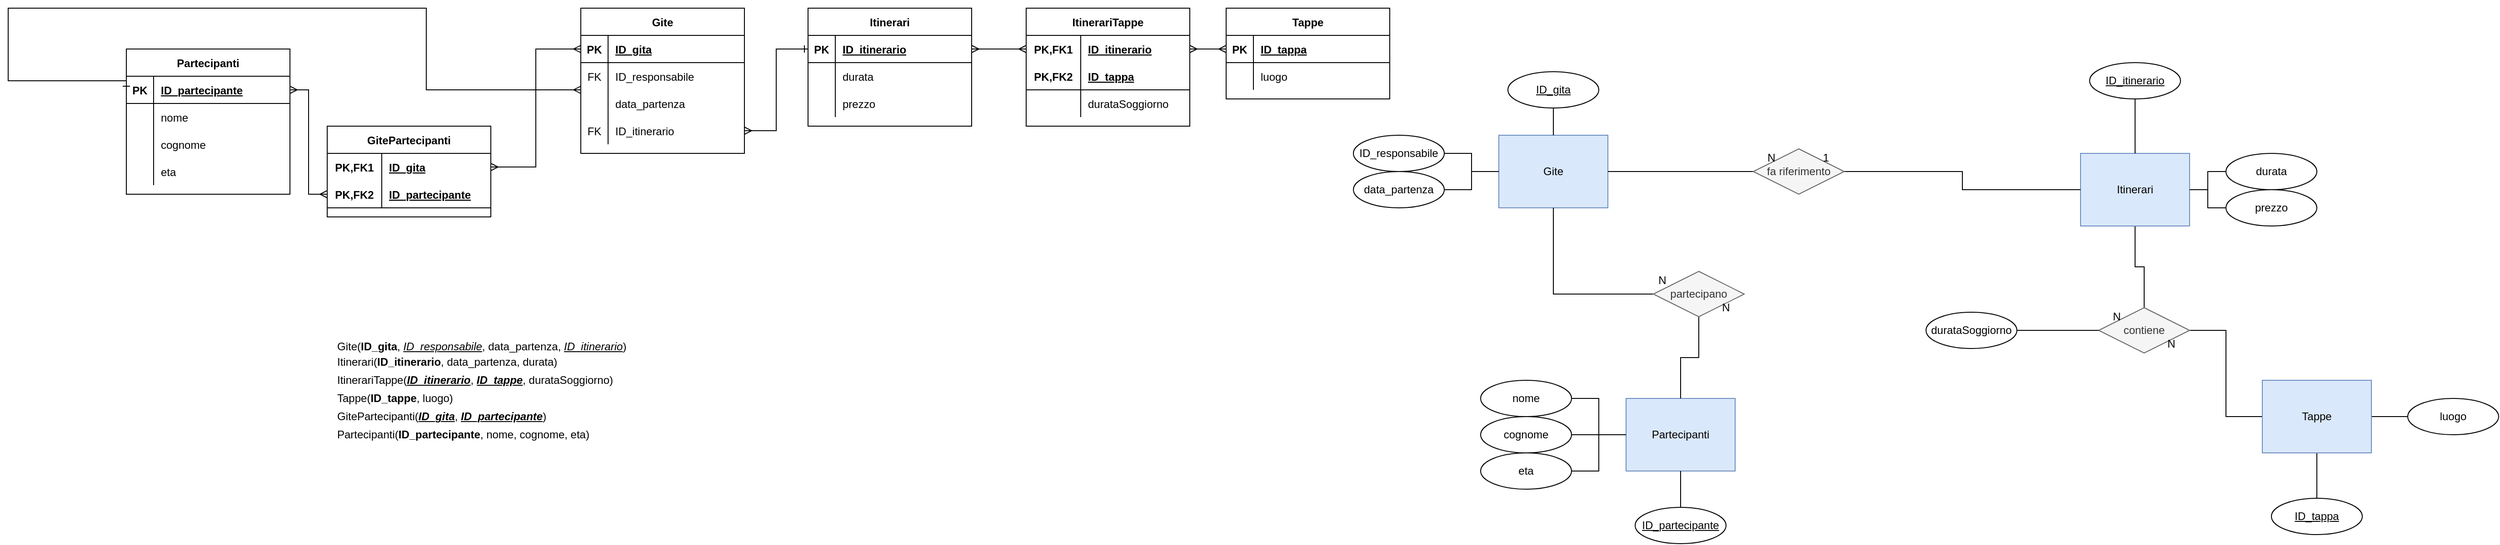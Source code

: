<mxfile version="13.10.1" type="github">
  <diagram name="Page-1" id="e7e014a7-5840-1c2e-5031-d8a46d1fe8dd">
    <mxGraphModel dx="3760" dy="762" grid="1" gridSize="10" guides="1" tooltips="1" connect="1" arrows="1" fold="1" page="1" pageScale="1" pageWidth="1169" pageHeight="826" background="#ffffff" math="0" shadow="0">
      <root>
        <mxCell id="0" />
        <mxCell id="1" parent="0" />
        <mxCell id="p-SuT4FVwrHls2G6ndJW-41" value="Gite" style="whiteSpace=wrap;html=1;align=center;fillColor=#dae8fc;strokeColor=#6c8ebf;" vertex="1" parent="1">
          <mxGeometry x="120" y="160" width="120" height="80" as="geometry" />
        </mxCell>
        <mxCell id="p-SuT4FVwrHls2G6ndJW-87" style="edgeStyle=orthogonalEdgeStyle;rounded=0;orthogonalLoop=1;jettySize=auto;html=1;entryX=0.5;entryY=0;entryDx=0;entryDy=0;endArrow=none;endFill=0;" edge="1" parent="1" source="p-SuT4FVwrHls2G6ndJW-42" target="p-SuT4FVwrHls2G6ndJW-82">
          <mxGeometry relative="1" as="geometry" />
        </mxCell>
        <mxCell id="p-SuT4FVwrHls2G6ndJW-42" value="Itinerari" style="whiteSpace=wrap;html=1;align=center;fillColor=#dae8fc;strokeColor=#6c8ebf;" vertex="1" parent="1">
          <mxGeometry x="760" y="180" width="120" height="80" as="geometry" />
        </mxCell>
        <mxCell id="p-SuT4FVwrHls2G6ndJW-43" value="Partecipanti" style="whiteSpace=wrap;html=1;align=center;fillColor=#dae8fc;strokeColor=#6c8ebf;" vertex="1" parent="1">
          <mxGeometry x="260" y="450" width="120" height="80" as="geometry" />
        </mxCell>
        <mxCell id="p-SuT4FVwrHls2G6ndJW-51" style="edgeStyle=orthogonalEdgeStyle;rounded=0;orthogonalLoop=1;jettySize=auto;html=1;entryX=0.5;entryY=1;entryDx=0;entryDy=0;endArrow=none;endFill=0;" edge="1" parent="1" source="p-SuT4FVwrHls2G6ndJW-44" target="p-SuT4FVwrHls2G6ndJW-43">
          <mxGeometry relative="1" as="geometry" />
        </mxCell>
        <mxCell id="p-SuT4FVwrHls2G6ndJW-44" value="ID_partecipante" style="ellipse;whiteSpace=wrap;html=1;align=center;fontStyle=4;" vertex="1" parent="1">
          <mxGeometry x="270" y="570" width="100" height="40" as="geometry" />
        </mxCell>
        <mxCell id="p-SuT4FVwrHls2G6ndJW-52" style="edgeStyle=orthogonalEdgeStyle;rounded=0;orthogonalLoop=1;jettySize=auto;html=1;entryX=0;entryY=0.5;entryDx=0;entryDy=0;endArrow=none;endFill=0;" edge="1" parent="1" source="p-SuT4FVwrHls2G6ndJW-45" target="p-SuT4FVwrHls2G6ndJW-43">
          <mxGeometry relative="1" as="geometry" />
        </mxCell>
        <mxCell id="p-SuT4FVwrHls2G6ndJW-45" value="nome" style="ellipse;whiteSpace=wrap;html=1;align=center;" vertex="1" parent="1">
          <mxGeometry x="100" y="430" width="100" height="40" as="geometry" />
        </mxCell>
        <mxCell id="p-SuT4FVwrHls2G6ndJW-53" style="edgeStyle=orthogonalEdgeStyle;rounded=0;orthogonalLoop=1;jettySize=auto;html=1;endArrow=none;endFill=0;" edge="1" parent="1" source="p-SuT4FVwrHls2G6ndJW-46">
          <mxGeometry relative="1" as="geometry">
            <mxPoint x="260" y="490" as="targetPoint" />
          </mxGeometry>
        </mxCell>
        <mxCell id="p-SuT4FVwrHls2G6ndJW-46" value="cognome" style="ellipse;whiteSpace=wrap;html=1;align=center;" vertex="1" parent="1">
          <mxGeometry x="100" y="470" width="100" height="40" as="geometry" />
        </mxCell>
        <mxCell id="p-SuT4FVwrHls2G6ndJW-54" style="edgeStyle=orthogonalEdgeStyle;rounded=0;orthogonalLoop=1;jettySize=auto;html=1;entryX=0;entryY=0.5;entryDx=0;entryDy=0;endArrow=none;endFill=0;" edge="1" parent="1" source="p-SuT4FVwrHls2G6ndJW-47" target="p-SuT4FVwrHls2G6ndJW-43">
          <mxGeometry relative="1" as="geometry" />
        </mxCell>
        <mxCell id="p-SuT4FVwrHls2G6ndJW-47" value="eta" style="ellipse;whiteSpace=wrap;html=1;align=center;" vertex="1" parent="1">
          <mxGeometry x="100" y="510" width="100" height="40" as="geometry" />
        </mxCell>
        <mxCell id="p-SuT4FVwrHls2G6ndJW-56" style="edgeStyle=orthogonalEdgeStyle;rounded=0;orthogonalLoop=1;jettySize=auto;html=1;entryX=0.5;entryY=0;entryDx=0;entryDy=0;endArrow=none;endFill=0;" edge="1" parent="1" source="p-SuT4FVwrHls2G6ndJW-55" target="p-SuT4FVwrHls2G6ndJW-41">
          <mxGeometry relative="1" as="geometry" />
        </mxCell>
        <mxCell id="p-SuT4FVwrHls2G6ndJW-55" value="ID_gita" style="ellipse;whiteSpace=wrap;html=1;align=center;fontStyle=4;" vertex="1" parent="1">
          <mxGeometry x="130" y="90" width="100" height="40" as="geometry" />
        </mxCell>
        <mxCell id="p-SuT4FVwrHls2G6ndJW-69" style="edgeStyle=orthogonalEdgeStyle;rounded=0;orthogonalLoop=1;jettySize=auto;html=1;entryX=0;entryY=0.5;entryDx=0;entryDy=0;endArrow=none;endFill=0;" edge="1" parent="1" source="p-SuT4FVwrHls2G6ndJW-57" target="p-SuT4FVwrHls2G6ndJW-41">
          <mxGeometry relative="1" as="geometry" />
        </mxCell>
        <mxCell id="p-SuT4FVwrHls2G6ndJW-57" value="ID_responsabile" style="ellipse;whiteSpace=wrap;html=1;align=center;" vertex="1" parent="1">
          <mxGeometry x="-40" y="160" width="100" height="40" as="geometry" />
        </mxCell>
        <mxCell id="p-SuT4FVwrHls2G6ndJW-70" style="edgeStyle=orthogonalEdgeStyle;rounded=0;orthogonalLoop=1;jettySize=auto;html=1;entryX=0;entryY=0.5;entryDx=0;entryDy=0;endArrow=none;endFill=0;" edge="1" parent="1" source="p-SuT4FVwrHls2G6ndJW-58" target="p-SuT4FVwrHls2G6ndJW-41">
          <mxGeometry relative="1" as="geometry" />
        </mxCell>
        <mxCell id="p-SuT4FVwrHls2G6ndJW-58" value="data_partenza" style="ellipse;whiteSpace=wrap;html=1;align=center;" vertex="1" parent="1">
          <mxGeometry x="-40" y="200" width="100" height="40" as="geometry" />
        </mxCell>
        <mxCell id="p-SuT4FVwrHls2G6ndJW-68" style="edgeStyle=orthogonalEdgeStyle;rounded=0;orthogonalLoop=1;jettySize=auto;html=1;entryX=1;entryY=0.5;entryDx=0;entryDy=0;endArrow=none;endFill=0;" edge="1" parent="1" source="p-SuT4FVwrHls2G6ndJW-59" target="p-SuT4FVwrHls2G6ndJW-42">
          <mxGeometry relative="1" as="geometry" />
        </mxCell>
        <mxCell id="p-SuT4FVwrHls2G6ndJW-59" value="durata" style="ellipse;whiteSpace=wrap;html=1;align=center;" vertex="1" parent="1">
          <mxGeometry x="920" y="180" width="100" height="40" as="geometry" />
        </mxCell>
        <mxCell id="p-SuT4FVwrHls2G6ndJW-65" style="edgeStyle=orthogonalEdgeStyle;rounded=0;orthogonalLoop=1;jettySize=auto;html=1;entryX=1;entryY=0.5;entryDx=0;entryDy=0;endArrow=none;endFill=0;" edge="1" parent="1" source="p-SuT4FVwrHls2G6ndJW-60" target="p-SuT4FVwrHls2G6ndJW-42">
          <mxGeometry relative="1" as="geometry" />
        </mxCell>
        <mxCell id="p-SuT4FVwrHls2G6ndJW-60" value="prezzo" style="ellipse;whiteSpace=wrap;html=1;align=center;" vertex="1" parent="1">
          <mxGeometry x="920" y="220" width="100" height="40" as="geometry" />
        </mxCell>
        <mxCell id="p-SuT4FVwrHls2G6ndJW-72" style="edgeStyle=orthogonalEdgeStyle;rounded=0;orthogonalLoop=1;jettySize=auto;html=1;entryX=0.5;entryY=1;entryDx=0;entryDy=0;endArrow=none;endFill=0;" edge="1" parent="1" source="p-SuT4FVwrHls2G6ndJW-71" target="p-SuT4FVwrHls2G6ndJW-41">
          <mxGeometry relative="1" as="geometry" />
        </mxCell>
        <mxCell id="p-SuT4FVwrHls2G6ndJW-73" style="edgeStyle=orthogonalEdgeStyle;rounded=0;orthogonalLoop=1;jettySize=auto;html=1;entryX=0.5;entryY=0;entryDx=0;entryDy=0;endArrow=none;endFill=0;" edge="1" parent="1" source="p-SuT4FVwrHls2G6ndJW-71" target="p-SuT4FVwrHls2G6ndJW-43">
          <mxGeometry relative="1" as="geometry" />
        </mxCell>
        <mxCell id="p-SuT4FVwrHls2G6ndJW-71" value="partecipano" style="shape=rhombus;perimeter=rhombusPerimeter;whiteSpace=wrap;html=1;align=center;fillColor=#f5f5f5;strokeColor=#666666;fontColor=#333333;" vertex="1" parent="1">
          <mxGeometry x="290" y="310" width="100" height="50" as="geometry" />
        </mxCell>
        <mxCell id="p-SuT4FVwrHls2G6ndJW-75" value="N" style="text;html=1;strokeColor=none;fillColor=none;align=center;verticalAlign=middle;whiteSpace=wrap;rounded=0;" vertex="1" parent="1">
          <mxGeometry x="280" y="310" width="40" height="20" as="geometry" />
        </mxCell>
        <mxCell id="p-SuT4FVwrHls2G6ndJW-76" value="N" style="text;html=1;strokeColor=none;fillColor=none;align=center;verticalAlign=middle;whiteSpace=wrap;rounded=0;" vertex="1" parent="1">
          <mxGeometry x="350" y="340" width="40" height="20" as="geometry" />
        </mxCell>
        <mxCell id="p-SuT4FVwrHls2G6ndJW-78" style="edgeStyle=orthogonalEdgeStyle;rounded=0;orthogonalLoop=1;jettySize=auto;html=1;entryX=0;entryY=0.5;entryDx=0;entryDy=0;endArrow=none;endFill=0;" edge="1" parent="1" source="p-SuT4FVwrHls2G6ndJW-77" target="p-SuT4FVwrHls2G6ndJW-42">
          <mxGeometry relative="1" as="geometry" />
        </mxCell>
        <mxCell id="p-SuT4FVwrHls2G6ndJW-79" style="edgeStyle=orthogonalEdgeStyle;rounded=0;orthogonalLoop=1;jettySize=auto;html=1;entryX=1;entryY=0.5;entryDx=0;entryDy=0;endArrow=none;endFill=0;" edge="1" parent="1" source="p-SuT4FVwrHls2G6ndJW-77" target="p-SuT4FVwrHls2G6ndJW-41">
          <mxGeometry relative="1" as="geometry" />
        </mxCell>
        <mxCell id="p-SuT4FVwrHls2G6ndJW-77" value="fa riferimento" style="shape=rhombus;perimeter=rhombusPerimeter;whiteSpace=wrap;html=1;align=center;fillColor=#f5f5f5;strokeColor=#666666;fontColor=#333333;" vertex="1" parent="1">
          <mxGeometry x="400" y="175" width="100" height="50" as="geometry" />
        </mxCell>
        <mxCell id="p-SuT4FVwrHls2G6ndJW-80" value="N" style="text;html=1;strokeColor=none;fillColor=none;align=center;verticalAlign=middle;whiteSpace=wrap;rounded=0;" vertex="1" parent="1">
          <mxGeometry x="400" y="175" width="40" height="20" as="geometry" />
        </mxCell>
        <mxCell id="p-SuT4FVwrHls2G6ndJW-81" value="1" style="text;html=1;strokeColor=none;fillColor=none;align=center;verticalAlign=middle;whiteSpace=wrap;rounded=0;" vertex="1" parent="1">
          <mxGeometry x="460" y="175" width="40" height="20" as="geometry" />
        </mxCell>
        <mxCell id="p-SuT4FVwrHls2G6ndJW-88" style="edgeStyle=orthogonalEdgeStyle;rounded=0;orthogonalLoop=1;jettySize=auto;html=1;entryX=0;entryY=0.5;entryDx=0;entryDy=0;endArrow=none;endFill=0;" edge="1" parent="1" source="p-SuT4FVwrHls2G6ndJW-82" target="p-SuT4FVwrHls2G6ndJW-83">
          <mxGeometry relative="1" as="geometry" />
        </mxCell>
        <mxCell id="p-SuT4FVwrHls2G6ndJW-82" value="contiene" style="shape=rhombus;perimeter=rhombusPerimeter;whiteSpace=wrap;html=1;align=center;fillColor=#f5f5f5;strokeColor=#666666;fontColor=#333333;" vertex="1" parent="1">
          <mxGeometry x="780" y="350" width="100" height="50" as="geometry" />
        </mxCell>
        <mxCell id="p-SuT4FVwrHls2G6ndJW-95" style="edgeStyle=orthogonalEdgeStyle;rounded=0;orthogonalLoop=1;jettySize=auto;html=1;entryX=0;entryY=0.5;entryDx=0;entryDy=0;endArrow=none;endFill=0;" edge="1" parent="1" source="p-SuT4FVwrHls2G6ndJW-83" target="p-SuT4FVwrHls2G6ndJW-93">
          <mxGeometry relative="1" as="geometry" />
        </mxCell>
        <mxCell id="p-SuT4FVwrHls2G6ndJW-96" style="edgeStyle=orthogonalEdgeStyle;rounded=0;orthogonalLoop=1;jettySize=auto;html=1;entryX=0.5;entryY=0;entryDx=0;entryDy=0;endArrow=none;endFill=0;" edge="1" parent="1" source="p-SuT4FVwrHls2G6ndJW-83" target="p-SuT4FVwrHls2G6ndJW-91">
          <mxGeometry relative="1" as="geometry" />
        </mxCell>
        <mxCell id="p-SuT4FVwrHls2G6ndJW-83" value="Tappe" style="whiteSpace=wrap;html=1;align=center;fillColor=#dae8fc;strokeColor=#6c8ebf;" vertex="1" parent="1">
          <mxGeometry x="960" y="430" width="120" height="80" as="geometry" />
        </mxCell>
        <mxCell id="p-SuT4FVwrHls2G6ndJW-99" style="edgeStyle=orthogonalEdgeStyle;rounded=0;orthogonalLoop=1;jettySize=auto;html=1;entryX=0;entryY=0.5;entryDx=0;entryDy=0;endArrow=none;endFill=0;" edge="1" parent="1" source="p-SuT4FVwrHls2G6ndJW-85" target="p-SuT4FVwrHls2G6ndJW-82">
          <mxGeometry relative="1" as="geometry" />
        </mxCell>
        <mxCell id="p-SuT4FVwrHls2G6ndJW-85" value="durataSoggiorno" style="ellipse;whiteSpace=wrap;html=1;align=center;" vertex="1" parent="1">
          <mxGeometry x="590" y="355" width="100" height="40" as="geometry" />
        </mxCell>
        <mxCell id="p-SuT4FVwrHls2G6ndJW-90" style="edgeStyle=orthogonalEdgeStyle;rounded=0;orthogonalLoop=1;jettySize=auto;html=1;entryX=0.5;entryY=0;entryDx=0;entryDy=0;endArrow=none;endFill=0;" edge="1" parent="1" source="p-SuT4FVwrHls2G6ndJW-89" target="p-SuT4FVwrHls2G6ndJW-42">
          <mxGeometry relative="1" as="geometry" />
        </mxCell>
        <mxCell id="p-SuT4FVwrHls2G6ndJW-89" value="ID_itinerario" style="ellipse;whiteSpace=wrap;html=1;align=center;fontStyle=4;" vertex="1" parent="1">
          <mxGeometry x="770" y="80" width="100" height="40" as="geometry" />
        </mxCell>
        <mxCell id="p-SuT4FVwrHls2G6ndJW-91" value="ID_tappa" style="ellipse;whiteSpace=wrap;html=1;align=center;fontStyle=4;" vertex="1" parent="1">
          <mxGeometry x="970" y="560" width="100" height="40" as="geometry" />
        </mxCell>
        <mxCell id="p-SuT4FVwrHls2G6ndJW-93" value="luogo" style="ellipse;whiteSpace=wrap;html=1;align=center;" vertex="1" parent="1">
          <mxGeometry x="1120" y="450" width="100" height="40" as="geometry" />
        </mxCell>
        <mxCell id="p-SuT4FVwrHls2G6ndJW-97" value="N" style="text;html=1;strokeColor=none;fillColor=none;align=center;verticalAlign=middle;whiteSpace=wrap;rounded=0;" vertex="1" parent="1">
          <mxGeometry x="840" y="380" width="40" height="20" as="geometry" />
        </mxCell>
        <mxCell id="p-SuT4FVwrHls2G6ndJW-98" value="N" style="text;html=1;strokeColor=none;fillColor=none;align=center;verticalAlign=middle;whiteSpace=wrap;rounded=0;" vertex="1" parent="1">
          <mxGeometry x="780" y="350" width="40" height="20" as="geometry" />
        </mxCell>
        <mxCell id="p-SuT4FVwrHls2G6ndJW-100" value="Gite" style="shape=table;startSize=30;container=1;collapsible=1;childLayout=tableLayout;fixedRows=1;rowLines=0;fontStyle=1;align=center;resizeLast=1;" vertex="1" parent="1">
          <mxGeometry x="-890" y="20" width="180" height="160" as="geometry" />
        </mxCell>
        <mxCell id="p-SuT4FVwrHls2G6ndJW-101" value="" style="shape=partialRectangle;collapsible=0;dropTarget=0;pointerEvents=0;fillColor=none;top=0;left=0;bottom=1;right=0;points=[[0,0.5],[1,0.5]];portConstraint=eastwest;" vertex="1" parent="p-SuT4FVwrHls2G6ndJW-100">
          <mxGeometry y="30" width="180" height="30" as="geometry" />
        </mxCell>
        <mxCell id="p-SuT4FVwrHls2G6ndJW-102" value="PK" style="shape=partialRectangle;connectable=0;fillColor=none;top=0;left=0;bottom=0;right=0;fontStyle=1;overflow=hidden;" vertex="1" parent="p-SuT4FVwrHls2G6ndJW-101">
          <mxGeometry width="30" height="30" as="geometry" />
        </mxCell>
        <mxCell id="p-SuT4FVwrHls2G6ndJW-103" value="ID_gita" style="shape=partialRectangle;connectable=0;fillColor=none;top=0;left=0;bottom=0;right=0;align=left;spacingLeft=6;fontStyle=5;overflow=hidden;" vertex="1" parent="p-SuT4FVwrHls2G6ndJW-101">
          <mxGeometry x="30" width="150" height="30" as="geometry" />
        </mxCell>
        <mxCell id="p-SuT4FVwrHls2G6ndJW-104" value="" style="shape=partialRectangle;collapsible=0;dropTarget=0;pointerEvents=0;fillColor=none;top=0;left=0;bottom=0;right=0;points=[[0,0.5],[1,0.5]];portConstraint=eastwest;" vertex="1" parent="p-SuT4FVwrHls2G6ndJW-100">
          <mxGeometry y="60" width="180" height="30" as="geometry" />
        </mxCell>
        <mxCell id="p-SuT4FVwrHls2G6ndJW-105" value="FK" style="shape=partialRectangle;connectable=0;fillColor=none;top=0;left=0;bottom=0;right=0;editable=1;overflow=hidden;" vertex="1" parent="p-SuT4FVwrHls2G6ndJW-104">
          <mxGeometry width="30" height="30" as="geometry" />
        </mxCell>
        <mxCell id="p-SuT4FVwrHls2G6ndJW-106" value="ID_responsabile" style="shape=partialRectangle;connectable=0;fillColor=none;top=0;left=0;bottom=0;right=0;align=left;spacingLeft=6;overflow=hidden;" vertex="1" parent="p-SuT4FVwrHls2G6ndJW-104">
          <mxGeometry x="30" width="150" height="30" as="geometry" />
        </mxCell>
        <mxCell id="p-SuT4FVwrHls2G6ndJW-107" value="" style="shape=partialRectangle;collapsible=0;dropTarget=0;pointerEvents=0;fillColor=none;top=0;left=0;bottom=0;right=0;points=[[0,0.5],[1,0.5]];portConstraint=eastwest;" vertex="1" parent="p-SuT4FVwrHls2G6ndJW-100">
          <mxGeometry y="90" width="180" height="30" as="geometry" />
        </mxCell>
        <mxCell id="p-SuT4FVwrHls2G6ndJW-108" value="" style="shape=partialRectangle;connectable=0;fillColor=none;top=0;left=0;bottom=0;right=0;editable=1;overflow=hidden;" vertex="1" parent="p-SuT4FVwrHls2G6ndJW-107">
          <mxGeometry width="30" height="30" as="geometry" />
        </mxCell>
        <mxCell id="p-SuT4FVwrHls2G6ndJW-109" value="data_partenza" style="shape=partialRectangle;connectable=0;fillColor=none;top=0;left=0;bottom=0;right=0;align=left;spacingLeft=6;overflow=hidden;" vertex="1" parent="p-SuT4FVwrHls2G6ndJW-107">
          <mxGeometry x="30" width="150" height="30" as="geometry" />
        </mxCell>
        <mxCell id="p-SuT4FVwrHls2G6ndJW-110" value="" style="shape=partialRectangle;collapsible=0;dropTarget=0;pointerEvents=0;fillColor=none;top=0;left=0;bottom=0;right=0;points=[[0,0.5],[1,0.5]];portConstraint=eastwest;" vertex="1" parent="p-SuT4FVwrHls2G6ndJW-100">
          <mxGeometry y="120" width="180" height="30" as="geometry" />
        </mxCell>
        <mxCell id="p-SuT4FVwrHls2G6ndJW-111" value="FK" style="shape=partialRectangle;connectable=0;fillColor=none;top=0;left=0;bottom=0;right=0;editable=1;overflow=hidden;" vertex="1" parent="p-SuT4FVwrHls2G6ndJW-110">
          <mxGeometry width="30" height="30" as="geometry" />
        </mxCell>
        <mxCell id="p-SuT4FVwrHls2G6ndJW-112" value="ID_itinerario" style="shape=partialRectangle;connectable=0;fillColor=none;top=0;left=0;bottom=0;right=0;align=left;spacingLeft=6;overflow=hidden;" vertex="1" parent="p-SuT4FVwrHls2G6ndJW-110">
          <mxGeometry x="30" width="150" height="30" as="geometry" />
        </mxCell>
        <mxCell id="p-SuT4FVwrHls2G6ndJW-113" value="Partecipanti" style="shape=table;startSize=30;container=1;collapsible=1;childLayout=tableLayout;fixedRows=1;rowLines=0;fontStyle=1;align=center;resizeLast=1;" vertex="1" parent="1">
          <mxGeometry x="-1390" y="65" width="180" height="160" as="geometry" />
        </mxCell>
        <mxCell id="p-SuT4FVwrHls2G6ndJW-114" value="" style="shape=partialRectangle;collapsible=0;dropTarget=0;pointerEvents=0;fillColor=none;top=0;left=0;bottom=1;right=0;points=[[0,0.5],[1,0.5]];portConstraint=eastwest;" vertex="1" parent="p-SuT4FVwrHls2G6ndJW-113">
          <mxGeometry y="30" width="180" height="30" as="geometry" />
        </mxCell>
        <mxCell id="p-SuT4FVwrHls2G6ndJW-115" value="PK" style="shape=partialRectangle;connectable=0;fillColor=none;top=0;left=0;bottom=0;right=0;fontStyle=1;overflow=hidden;" vertex="1" parent="p-SuT4FVwrHls2G6ndJW-114">
          <mxGeometry width="30" height="30" as="geometry" />
        </mxCell>
        <mxCell id="p-SuT4FVwrHls2G6ndJW-116" value="ID_partecipante" style="shape=partialRectangle;connectable=0;fillColor=none;top=0;left=0;bottom=0;right=0;align=left;spacingLeft=6;fontStyle=5;overflow=hidden;" vertex="1" parent="p-SuT4FVwrHls2G6ndJW-114">
          <mxGeometry x="30" width="150" height="30" as="geometry" />
        </mxCell>
        <mxCell id="p-SuT4FVwrHls2G6ndJW-117" value="" style="shape=partialRectangle;collapsible=0;dropTarget=0;pointerEvents=0;fillColor=none;top=0;left=0;bottom=0;right=0;points=[[0,0.5],[1,0.5]];portConstraint=eastwest;" vertex="1" parent="p-SuT4FVwrHls2G6ndJW-113">
          <mxGeometry y="60" width="180" height="30" as="geometry" />
        </mxCell>
        <mxCell id="p-SuT4FVwrHls2G6ndJW-118" value="" style="shape=partialRectangle;connectable=0;fillColor=none;top=0;left=0;bottom=0;right=0;editable=1;overflow=hidden;" vertex="1" parent="p-SuT4FVwrHls2G6ndJW-117">
          <mxGeometry width="30" height="30" as="geometry" />
        </mxCell>
        <mxCell id="p-SuT4FVwrHls2G6ndJW-119" value="nome" style="shape=partialRectangle;connectable=0;fillColor=none;top=0;left=0;bottom=0;right=0;align=left;spacingLeft=6;overflow=hidden;" vertex="1" parent="p-SuT4FVwrHls2G6ndJW-117">
          <mxGeometry x="30" width="150" height="30" as="geometry" />
        </mxCell>
        <mxCell id="p-SuT4FVwrHls2G6ndJW-120" value="" style="shape=partialRectangle;collapsible=0;dropTarget=0;pointerEvents=0;fillColor=none;top=0;left=0;bottom=0;right=0;points=[[0,0.5],[1,0.5]];portConstraint=eastwest;" vertex="1" parent="p-SuT4FVwrHls2G6ndJW-113">
          <mxGeometry y="90" width="180" height="30" as="geometry" />
        </mxCell>
        <mxCell id="p-SuT4FVwrHls2G6ndJW-121" value="" style="shape=partialRectangle;connectable=0;fillColor=none;top=0;left=0;bottom=0;right=0;editable=1;overflow=hidden;" vertex="1" parent="p-SuT4FVwrHls2G6ndJW-120">
          <mxGeometry width="30" height="30" as="geometry" />
        </mxCell>
        <mxCell id="p-SuT4FVwrHls2G6ndJW-122" value="cognome" style="shape=partialRectangle;connectable=0;fillColor=none;top=0;left=0;bottom=0;right=0;align=left;spacingLeft=6;overflow=hidden;" vertex="1" parent="p-SuT4FVwrHls2G6ndJW-120">
          <mxGeometry x="30" width="150" height="30" as="geometry" />
        </mxCell>
        <mxCell id="p-SuT4FVwrHls2G6ndJW-123" value="" style="shape=partialRectangle;collapsible=0;dropTarget=0;pointerEvents=0;fillColor=none;top=0;left=0;bottom=0;right=0;points=[[0,0.5],[1,0.5]];portConstraint=eastwest;" vertex="1" parent="p-SuT4FVwrHls2G6ndJW-113">
          <mxGeometry y="120" width="180" height="30" as="geometry" />
        </mxCell>
        <mxCell id="p-SuT4FVwrHls2G6ndJW-124" value="" style="shape=partialRectangle;connectable=0;fillColor=none;top=0;left=0;bottom=0;right=0;editable=1;overflow=hidden;" vertex="1" parent="p-SuT4FVwrHls2G6ndJW-123">
          <mxGeometry width="30" height="30" as="geometry" />
        </mxCell>
        <mxCell id="p-SuT4FVwrHls2G6ndJW-125" value="eta" style="shape=partialRectangle;connectable=0;fillColor=none;top=0;left=0;bottom=0;right=0;align=left;spacingLeft=6;overflow=hidden;" vertex="1" parent="p-SuT4FVwrHls2G6ndJW-123">
          <mxGeometry x="30" width="150" height="30" as="geometry" />
        </mxCell>
        <mxCell id="p-SuT4FVwrHls2G6ndJW-178" value="Itinerari" style="shape=table;startSize=30;container=1;collapsible=1;childLayout=tableLayout;fixedRows=1;rowLines=0;fontStyle=1;align=center;resizeLast=1;" vertex="1" parent="1">
          <mxGeometry x="-640" y="20" width="180" height="130" as="geometry" />
        </mxCell>
        <mxCell id="p-SuT4FVwrHls2G6ndJW-179" value="" style="shape=partialRectangle;collapsible=0;dropTarget=0;pointerEvents=0;fillColor=none;top=0;left=0;bottom=1;right=0;points=[[0,0.5],[1,0.5]];portConstraint=eastwest;" vertex="1" parent="p-SuT4FVwrHls2G6ndJW-178">
          <mxGeometry y="30" width="180" height="30" as="geometry" />
        </mxCell>
        <mxCell id="p-SuT4FVwrHls2G6ndJW-180" value="PK" style="shape=partialRectangle;connectable=0;fillColor=none;top=0;left=0;bottom=0;right=0;fontStyle=1;overflow=hidden;" vertex="1" parent="p-SuT4FVwrHls2G6ndJW-179">
          <mxGeometry width="30" height="30" as="geometry" />
        </mxCell>
        <mxCell id="p-SuT4FVwrHls2G6ndJW-181" value="ID_itinerario" style="shape=partialRectangle;connectable=0;fillColor=none;top=0;left=0;bottom=0;right=0;align=left;spacingLeft=6;fontStyle=5;overflow=hidden;" vertex="1" parent="p-SuT4FVwrHls2G6ndJW-179">
          <mxGeometry x="30" width="150" height="30" as="geometry" />
        </mxCell>
        <mxCell id="p-SuT4FVwrHls2G6ndJW-185" value="" style="shape=partialRectangle;collapsible=0;dropTarget=0;pointerEvents=0;fillColor=none;top=0;left=0;bottom=0;right=0;points=[[0,0.5],[1,0.5]];portConstraint=eastwest;" vertex="1" parent="p-SuT4FVwrHls2G6ndJW-178">
          <mxGeometry y="60" width="180" height="30" as="geometry" />
        </mxCell>
        <mxCell id="p-SuT4FVwrHls2G6ndJW-186" value="" style="shape=partialRectangle;connectable=0;fillColor=none;top=0;left=0;bottom=0;right=0;editable=1;overflow=hidden;" vertex="1" parent="p-SuT4FVwrHls2G6ndJW-185">
          <mxGeometry width="30" height="30" as="geometry" />
        </mxCell>
        <mxCell id="p-SuT4FVwrHls2G6ndJW-187" value="durata" style="shape=partialRectangle;connectable=0;fillColor=none;top=0;left=0;bottom=0;right=0;align=left;spacingLeft=6;overflow=hidden;" vertex="1" parent="p-SuT4FVwrHls2G6ndJW-185">
          <mxGeometry x="30" width="150" height="30" as="geometry" />
        </mxCell>
        <mxCell id="p-SuT4FVwrHls2G6ndJW-188" value="" style="shape=partialRectangle;collapsible=0;dropTarget=0;pointerEvents=0;fillColor=none;top=0;left=0;bottom=0;right=0;points=[[0,0.5],[1,0.5]];portConstraint=eastwest;" vertex="1" parent="p-SuT4FVwrHls2G6ndJW-178">
          <mxGeometry y="90" width="180" height="30" as="geometry" />
        </mxCell>
        <mxCell id="p-SuT4FVwrHls2G6ndJW-189" value="" style="shape=partialRectangle;connectable=0;fillColor=none;top=0;left=0;bottom=0;right=0;editable=1;overflow=hidden;" vertex="1" parent="p-SuT4FVwrHls2G6ndJW-188">
          <mxGeometry width="30" height="30" as="geometry" />
        </mxCell>
        <mxCell id="p-SuT4FVwrHls2G6ndJW-190" value="prezzo" style="shape=partialRectangle;connectable=0;fillColor=none;top=0;left=0;bottom=0;right=0;align=left;spacingLeft=6;overflow=hidden;" vertex="1" parent="p-SuT4FVwrHls2G6ndJW-188">
          <mxGeometry x="30" width="150" height="30" as="geometry" />
        </mxCell>
        <mxCell id="p-SuT4FVwrHls2G6ndJW-191" value="Tappe" style="shape=table;startSize=30;container=1;collapsible=1;childLayout=tableLayout;fixedRows=1;rowLines=0;fontStyle=1;align=center;resizeLast=1;" vertex="1" parent="1">
          <mxGeometry x="-180" y="20" width="180" height="100" as="geometry" />
        </mxCell>
        <mxCell id="p-SuT4FVwrHls2G6ndJW-192" value="" style="shape=partialRectangle;collapsible=0;dropTarget=0;pointerEvents=0;fillColor=none;top=0;left=0;bottom=1;right=0;points=[[0,0.5],[1,0.5]];portConstraint=eastwest;" vertex="1" parent="p-SuT4FVwrHls2G6ndJW-191">
          <mxGeometry y="30" width="180" height="30" as="geometry" />
        </mxCell>
        <mxCell id="p-SuT4FVwrHls2G6ndJW-193" value="PK" style="shape=partialRectangle;connectable=0;fillColor=none;top=0;left=0;bottom=0;right=0;fontStyle=1;overflow=hidden;" vertex="1" parent="p-SuT4FVwrHls2G6ndJW-192">
          <mxGeometry width="30" height="30" as="geometry" />
        </mxCell>
        <mxCell id="p-SuT4FVwrHls2G6ndJW-194" value="ID_tappa" style="shape=partialRectangle;connectable=0;fillColor=none;top=0;left=0;bottom=0;right=0;align=left;spacingLeft=6;fontStyle=5;overflow=hidden;" vertex="1" parent="p-SuT4FVwrHls2G6ndJW-192">
          <mxGeometry x="30" width="150" height="30" as="geometry" />
        </mxCell>
        <mxCell id="p-SuT4FVwrHls2G6ndJW-195" value="" style="shape=partialRectangle;collapsible=0;dropTarget=0;pointerEvents=0;fillColor=none;top=0;left=0;bottom=0;right=0;points=[[0,0.5],[1,0.5]];portConstraint=eastwest;" vertex="1" parent="p-SuT4FVwrHls2G6ndJW-191">
          <mxGeometry y="60" width="180" height="30" as="geometry" />
        </mxCell>
        <mxCell id="p-SuT4FVwrHls2G6ndJW-196" value="" style="shape=partialRectangle;connectable=0;fillColor=none;top=0;left=0;bottom=0;right=0;editable=1;overflow=hidden;" vertex="1" parent="p-SuT4FVwrHls2G6ndJW-195">
          <mxGeometry width="30" height="30" as="geometry" />
        </mxCell>
        <mxCell id="p-SuT4FVwrHls2G6ndJW-197" value="luogo" style="shape=partialRectangle;connectable=0;fillColor=none;top=0;left=0;bottom=0;right=0;align=left;spacingLeft=6;overflow=hidden;" vertex="1" parent="p-SuT4FVwrHls2G6ndJW-195">
          <mxGeometry x="30" width="150" height="30" as="geometry" />
        </mxCell>
        <mxCell id="p-SuT4FVwrHls2G6ndJW-204" value="ItinerariTappe" style="shape=table;startSize=30;container=1;collapsible=1;childLayout=tableLayout;fixedRows=1;rowLines=0;fontStyle=1;align=center;resizeLast=1;" vertex="1" parent="1">
          <mxGeometry x="-400" y="20" width="180" height="130" as="geometry" />
        </mxCell>
        <mxCell id="p-SuT4FVwrHls2G6ndJW-205" value="" style="shape=partialRectangle;collapsible=0;dropTarget=0;pointerEvents=0;fillColor=none;top=0;left=0;bottom=0;right=0;points=[[0,0.5],[1,0.5]];portConstraint=eastwest;" vertex="1" parent="p-SuT4FVwrHls2G6ndJW-204">
          <mxGeometry y="30" width="180" height="30" as="geometry" />
        </mxCell>
        <mxCell id="p-SuT4FVwrHls2G6ndJW-206" value="PK,FK1" style="shape=partialRectangle;connectable=0;fillColor=none;top=0;left=0;bottom=0;right=0;fontStyle=1;overflow=hidden;" vertex="1" parent="p-SuT4FVwrHls2G6ndJW-205">
          <mxGeometry width="60" height="30" as="geometry" />
        </mxCell>
        <mxCell id="p-SuT4FVwrHls2G6ndJW-207" value="ID_itinerario" style="shape=partialRectangle;connectable=0;fillColor=none;top=0;left=0;bottom=0;right=0;align=left;spacingLeft=6;fontStyle=5;overflow=hidden;" vertex="1" parent="p-SuT4FVwrHls2G6ndJW-205">
          <mxGeometry x="60" width="120" height="30" as="geometry" />
        </mxCell>
        <mxCell id="p-SuT4FVwrHls2G6ndJW-208" value="" style="shape=partialRectangle;collapsible=0;dropTarget=0;pointerEvents=0;fillColor=none;top=0;left=0;bottom=1;right=0;points=[[0,0.5],[1,0.5]];portConstraint=eastwest;" vertex="1" parent="p-SuT4FVwrHls2G6ndJW-204">
          <mxGeometry y="60" width="180" height="30" as="geometry" />
        </mxCell>
        <mxCell id="p-SuT4FVwrHls2G6ndJW-209" value="PK,FK2" style="shape=partialRectangle;connectable=0;fillColor=none;top=0;left=0;bottom=0;right=0;fontStyle=1;overflow=hidden;" vertex="1" parent="p-SuT4FVwrHls2G6ndJW-208">
          <mxGeometry width="60" height="30" as="geometry" />
        </mxCell>
        <mxCell id="p-SuT4FVwrHls2G6ndJW-210" value="ID_tappa" style="shape=partialRectangle;connectable=0;fillColor=none;top=0;left=0;bottom=0;right=0;align=left;spacingLeft=6;fontStyle=5;overflow=hidden;" vertex="1" parent="p-SuT4FVwrHls2G6ndJW-208">
          <mxGeometry x="60" width="120" height="30" as="geometry" />
        </mxCell>
        <mxCell id="p-SuT4FVwrHls2G6ndJW-211" value="" style="shape=partialRectangle;collapsible=0;dropTarget=0;pointerEvents=0;fillColor=none;top=0;left=0;bottom=0;right=0;points=[[0,0.5],[1,0.5]];portConstraint=eastwest;" vertex="1" parent="p-SuT4FVwrHls2G6ndJW-204">
          <mxGeometry y="90" width="180" height="30" as="geometry" />
        </mxCell>
        <mxCell id="p-SuT4FVwrHls2G6ndJW-212" value="" style="shape=partialRectangle;connectable=0;fillColor=none;top=0;left=0;bottom=0;right=0;editable=1;overflow=hidden;" vertex="1" parent="p-SuT4FVwrHls2G6ndJW-211">
          <mxGeometry width="60" height="30" as="geometry" />
        </mxCell>
        <mxCell id="p-SuT4FVwrHls2G6ndJW-213" value="durataSoggiorno" style="shape=partialRectangle;connectable=0;fillColor=none;top=0;left=0;bottom=0;right=0;align=left;spacingLeft=6;overflow=hidden;" vertex="1" parent="p-SuT4FVwrHls2G6ndJW-211">
          <mxGeometry x="60" width="120" height="30" as="geometry" />
        </mxCell>
        <mxCell id="p-SuT4FVwrHls2G6ndJW-217" value="GitePartecipanti" style="shape=table;startSize=30;container=1;collapsible=1;childLayout=tableLayout;fixedRows=1;rowLines=0;fontStyle=1;align=center;resizeLast=1;" vertex="1" parent="1">
          <mxGeometry x="-1169" y="150" width="180" height="100" as="geometry" />
        </mxCell>
        <mxCell id="p-SuT4FVwrHls2G6ndJW-218" value="" style="shape=partialRectangle;collapsible=0;dropTarget=0;pointerEvents=0;fillColor=none;top=0;left=0;bottom=0;right=0;points=[[0,0.5],[1,0.5]];portConstraint=eastwest;" vertex="1" parent="p-SuT4FVwrHls2G6ndJW-217">
          <mxGeometry y="30" width="180" height="30" as="geometry" />
        </mxCell>
        <mxCell id="p-SuT4FVwrHls2G6ndJW-219" value="PK,FK1" style="shape=partialRectangle;connectable=0;fillColor=none;top=0;left=0;bottom=0;right=0;fontStyle=1;overflow=hidden;" vertex="1" parent="p-SuT4FVwrHls2G6ndJW-218">
          <mxGeometry width="60" height="30" as="geometry" />
        </mxCell>
        <mxCell id="p-SuT4FVwrHls2G6ndJW-220" value="ID_gita" style="shape=partialRectangle;connectable=0;fillColor=none;top=0;left=0;bottom=0;right=0;align=left;spacingLeft=6;fontStyle=5;overflow=hidden;" vertex="1" parent="p-SuT4FVwrHls2G6ndJW-218">
          <mxGeometry x="60" width="120" height="30" as="geometry" />
        </mxCell>
        <mxCell id="p-SuT4FVwrHls2G6ndJW-221" value="" style="shape=partialRectangle;collapsible=0;dropTarget=0;pointerEvents=0;fillColor=none;top=0;left=0;bottom=1;right=0;points=[[0,0.5],[1,0.5]];portConstraint=eastwest;" vertex="1" parent="p-SuT4FVwrHls2G6ndJW-217">
          <mxGeometry y="60" width="180" height="30" as="geometry" />
        </mxCell>
        <mxCell id="p-SuT4FVwrHls2G6ndJW-222" value="PK,FK2" style="shape=partialRectangle;connectable=0;fillColor=none;top=0;left=0;bottom=0;right=0;fontStyle=1;overflow=hidden;" vertex="1" parent="p-SuT4FVwrHls2G6ndJW-221">
          <mxGeometry width="60" height="30" as="geometry" />
        </mxCell>
        <mxCell id="p-SuT4FVwrHls2G6ndJW-223" value="ID_partecipante" style="shape=partialRectangle;connectable=0;fillColor=none;top=0;left=0;bottom=0;right=0;align=left;spacingLeft=6;fontStyle=5;overflow=hidden;" vertex="1" parent="p-SuT4FVwrHls2G6ndJW-221">
          <mxGeometry x="60" width="120" height="30" as="geometry" />
        </mxCell>
        <mxCell id="p-SuT4FVwrHls2G6ndJW-229" style="edgeStyle=orthogonalEdgeStyle;rounded=0;orthogonalLoop=1;jettySize=auto;html=1;entryX=0;entryY=0.5;entryDx=0;entryDy=0;endArrow=ERone;endFill=0;startArrow=ERmany;startFill=0;" edge="1" parent="1" source="p-SuT4FVwrHls2G6ndJW-110" target="p-SuT4FVwrHls2G6ndJW-179">
          <mxGeometry relative="1" as="geometry" />
        </mxCell>
        <mxCell id="p-SuT4FVwrHls2G6ndJW-230" style="edgeStyle=orthogonalEdgeStyle;rounded=0;orthogonalLoop=1;jettySize=auto;html=1;entryX=1;entryY=0.5;entryDx=0;entryDy=0;startArrow=ERmany;startFill=0;endArrow=ERmany;endFill=0;" edge="1" parent="1" source="p-SuT4FVwrHls2G6ndJW-205" target="p-SuT4FVwrHls2G6ndJW-179">
          <mxGeometry relative="1" as="geometry" />
        </mxCell>
        <mxCell id="p-SuT4FVwrHls2G6ndJW-231" style="edgeStyle=orthogonalEdgeStyle;rounded=0;orthogonalLoop=1;jettySize=auto;html=1;entryX=1;entryY=0.5;entryDx=0;entryDy=0;startArrow=ERmany;startFill=0;endArrow=ERmany;endFill=0;" edge="1" parent="1" source="p-SuT4FVwrHls2G6ndJW-192" target="p-SuT4FVwrHls2G6ndJW-205">
          <mxGeometry relative="1" as="geometry" />
        </mxCell>
        <mxCell id="p-SuT4FVwrHls2G6ndJW-232" style="edgeStyle=orthogonalEdgeStyle;rounded=0;orthogonalLoop=1;jettySize=auto;html=1;entryX=0;entryY=0.5;entryDx=0;entryDy=0;startArrow=ERmany;startFill=0;endArrow=ERmany;endFill=0;" edge="1" parent="1" source="p-SuT4FVwrHls2G6ndJW-218" target="p-SuT4FVwrHls2G6ndJW-101">
          <mxGeometry relative="1" as="geometry" />
        </mxCell>
        <mxCell id="p-SuT4FVwrHls2G6ndJW-234" style="edgeStyle=orthogonalEdgeStyle;rounded=0;orthogonalLoop=1;jettySize=auto;html=1;entryX=1;entryY=0.5;entryDx=0;entryDy=0;startArrow=ERmany;startFill=0;endArrow=ERmany;endFill=0;" edge="1" parent="1" source="p-SuT4FVwrHls2G6ndJW-221" target="p-SuT4FVwrHls2G6ndJW-114">
          <mxGeometry relative="1" as="geometry" />
        </mxCell>
        <mxCell id="p-SuT4FVwrHls2G6ndJW-235" style="edgeStyle=orthogonalEdgeStyle;rounded=0;orthogonalLoop=1;jettySize=auto;html=1;entryX=0;entryY=0.5;entryDx=0;entryDy=0;startArrow=ERmany;startFill=0;endArrow=ERone;endFill=0;" edge="1" parent="1" source="p-SuT4FVwrHls2G6ndJW-104" target="p-SuT4FVwrHls2G6ndJW-114">
          <mxGeometry relative="1" as="geometry">
            <Array as="points">
              <mxPoint x="-1060" y="110" />
              <mxPoint x="-1060" y="20" />
              <mxPoint x="-1520" y="20" />
              <mxPoint x="-1520" y="100" />
            </Array>
          </mxGeometry>
        </mxCell>
        <mxCell id="p-SuT4FVwrHls2G6ndJW-236" value="Gite(&lt;b&gt;ID_gita&lt;/b&gt;, &lt;u&gt;&lt;i&gt;ID_responsabile&lt;/i&gt;&lt;/u&gt;, data_partenza, &lt;i&gt;&lt;u&gt;ID_itinerario&lt;/u&gt;&lt;/i&gt;)" style="text;html=1;strokeColor=none;fillColor=none;align=left;verticalAlign=middle;whiteSpace=wrap;rounded=0;" vertex="1" parent="1">
          <mxGeometry x="-1160" y="383" width="479" height="20" as="geometry" />
        </mxCell>
        <mxCell id="p-SuT4FVwrHls2G6ndJW-237" value="Itinerari(&lt;b&gt;ID_itinerario&lt;/b&gt;, data_partenza, durata)" style="text;html=1;strokeColor=none;fillColor=none;align=left;verticalAlign=middle;whiteSpace=wrap;rounded=0;" vertex="1" parent="1">
          <mxGeometry x="-1160" y="400" width="479" height="20" as="geometry" />
        </mxCell>
        <mxCell id="p-SuT4FVwrHls2G6ndJW-238" value="ItinerariTappe(&lt;b&gt;&lt;i&gt;&lt;u&gt;ID_itinerario&lt;/u&gt;&lt;/i&gt;&lt;/b&gt;,&amp;nbsp;&lt;b&gt;&lt;i&gt;&lt;u&gt;ID_tappe&lt;/u&gt;&lt;/i&gt;&lt;/b&gt;, durataSoggiorno)" style="text;html=1;strokeColor=none;fillColor=none;align=left;verticalAlign=middle;whiteSpace=wrap;rounded=0;" vertex="1" parent="1">
          <mxGeometry x="-1160" y="420" width="479" height="20" as="geometry" />
        </mxCell>
        <mxCell id="p-SuT4FVwrHls2G6ndJW-239" value="Tappe(&lt;b&gt;ID_tappe&lt;/b&gt;, luogo)" style="text;html=1;strokeColor=none;fillColor=none;align=left;verticalAlign=middle;whiteSpace=wrap;rounded=0;" vertex="1" parent="1">
          <mxGeometry x="-1160" y="440" width="479" height="20" as="geometry" />
        </mxCell>
        <mxCell id="p-SuT4FVwrHls2G6ndJW-240" value="GitePartecipanti(&lt;b&gt;&lt;i&gt;&lt;u&gt;ID_gita&lt;/u&gt;&lt;/i&gt;&lt;/b&gt;,&amp;nbsp;&lt;b&gt;&lt;i&gt;&lt;u&gt;ID_partecipante&lt;/u&gt;&lt;/i&gt;&lt;/b&gt;)" style="text;html=1;strokeColor=none;fillColor=none;align=left;verticalAlign=middle;whiteSpace=wrap;rounded=0;" vertex="1" parent="1">
          <mxGeometry x="-1160" y="460" width="479" height="20" as="geometry" />
        </mxCell>
        <mxCell id="p-SuT4FVwrHls2G6ndJW-241" value="Partecipanti(&lt;b&gt;ID_partecipante&lt;/b&gt;, nome, cognome, eta)" style="text;html=1;strokeColor=none;fillColor=none;align=left;verticalAlign=middle;whiteSpace=wrap;rounded=0;" vertex="1" parent="1">
          <mxGeometry x="-1160" y="480" width="479" height="20" as="geometry" />
        </mxCell>
      </root>
    </mxGraphModel>
  </diagram>
</mxfile>
